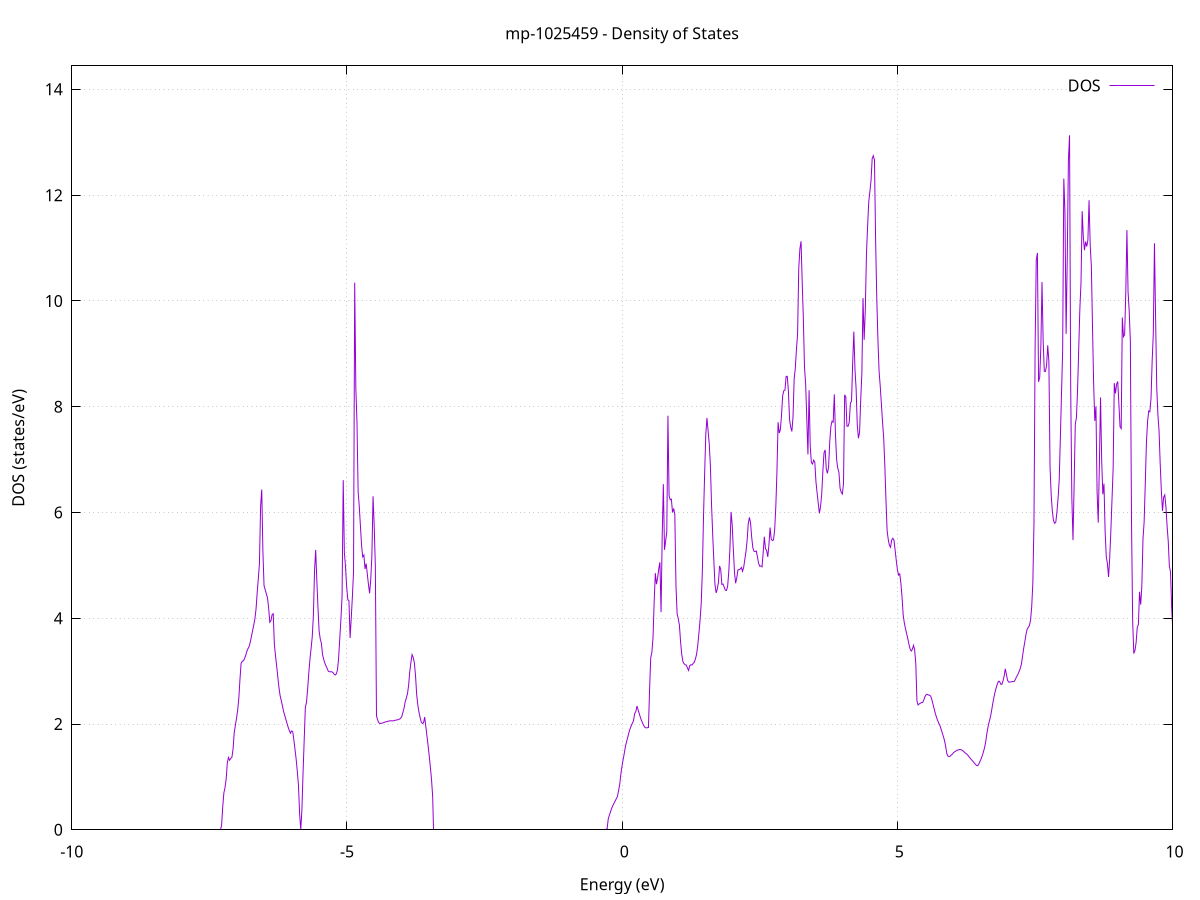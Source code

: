 set title 'mp-1025459 - Density of States'
set xlabel 'Energy (eV)'
set ylabel 'DOS (states/eV)'
set grid
set xrange [-10:10]
set yrange [0:14.444]
set xzeroaxis lt -1
set terminal png size 800,600
set output 'mp-1025459_dos_gnuplot.png'
plot '-' using 1:2 with lines title 'DOS'
-27.481200 0.000000
-27.460400 0.000000
-27.439500 0.000000
-27.418700 0.000000
-27.397800 0.000000
-27.377000 0.000000
-27.356100 0.000000
-27.335300 0.000000
-27.314400 0.000000
-27.293600 0.000000
-27.272700 0.000000
-27.251900 0.000000
-27.231000 0.000000
-27.210200 0.000000
-27.189300 0.000000
-27.168500 0.000000
-27.147600 0.000000
-27.126800 0.000000
-27.105900 0.000000
-27.085100 0.000000
-27.064200 0.000000
-27.043400 0.000000
-27.022500 0.000000
-27.001700 0.000000
-26.980800 0.000000
-26.960000 0.000000
-26.939100 0.000000
-26.918300 0.000000
-26.897400 0.000000
-26.876600 0.000000
-26.855700 0.000000
-26.834900 0.000000
-26.814000 0.000000
-26.793200 0.000000
-26.772400 0.000000
-26.751500 0.000000
-26.730700 0.000000
-26.709800 0.000000
-26.689000 0.000000
-26.668100 0.000000
-26.647300 0.000000
-26.626400 0.000000
-26.605600 0.000000
-26.584700 0.000000
-26.563900 0.000000
-26.543000 0.000000
-26.522200 0.000000
-26.501300 0.000000
-26.480500 0.000000
-26.459600 0.000000
-26.438800 0.000000
-26.417900 0.000000
-26.397100 0.000000
-26.376200 0.000000
-26.355400 0.000000
-26.334500 0.000000
-26.313700 0.000000
-26.292800 0.000000
-26.272000 0.000000
-26.251100 0.000000
-26.230300 0.000000
-26.209400 0.000000
-26.188600 0.000000
-26.167700 0.000000
-26.146900 0.000000
-26.126000 0.000000
-26.105200 0.000000
-26.084300 0.000000
-26.063500 0.000000
-26.042600 0.000000
-26.021800 0.000000
-26.000900 0.000000
-25.980100 0.000000
-25.959200 0.000000
-25.938400 0.000000
-25.917500 0.000000
-25.896700 0.000000
-25.875800 0.000000
-25.855000 0.000000
-25.834100 0.000000
-25.813300 0.000000
-25.792400 0.000000
-25.771600 0.000000
-25.750700 0.000000
-25.729900 0.000000
-25.709000 0.000000
-25.688200 0.000000
-25.667300 0.000000
-25.646500 0.000000
-25.625600 0.000000
-25.604800 0.000000
-25.583900 143.744500
-25.563100 58.569500
-25.542200 193.091200
-25.521400 0.000000
-25.500500 0.000000
-25.479700 0.000000
-25.458800 544.903100
-25.438000 0.000000
-25.417100 0.000000
-25.396300 0.000000
-25.375400 0.000000
-25.354600 0.000000
-25.333700 0.000000
-25.312900 0.000000
-25.292100 0.000000
-25.271200 0.000000
-25.250400 0.000000
-25.229500 0.000000
-25.208700 0.000000
-25.187800 0.000000
-25.167000 0.000000
-25.146100 0.000000
-25.125300 0.000000
-25.104400 0.000000
-25.083600 0.000000
-25.062700 0.000000
-25.041900 0.000000
-25.021000 0.000000
-25.000200 0.000000
-24.979300 0.000000
-24.958500 0.000000
-24.937600 0.000000
-24.916800 0.000000
-24.895900 0.000000
-24.875100 0.000000
-24.854200 0.000000
-24.833400 0.000000
-24.812500 0.000000
-24.791700 0.000000
-24.770800 0.000000
-24.750000 0.000000
-24.729100 0.000000
-24.708300 0.000000
-24.687400 0.000000
-24.666600 0.000000
-24.645700 0.000000
-24.624900 0.000000
-24.604000 0.000000
-24.583200 0.000000
-24.562300 0.000000
-24.541500 0.000000
-24.520600 0.000000
-24.499800 0.000000
-24.478900 0.000000
-24.458100 0.000000
-24.437200 0.000000
-24.416400 0.000000
-24.395500 0.000000
-24.374700 0.000000
-24.353800 0.000000
-24.333000 0.000000
-24.312100 0.000000
-24.291300 0.000000
-24.270400 0.000000
-24.249600 0.000000
-24.228700 0.000000
-24.207900 0.000000
-24.187000 0.000000
-24.166200 0.000000
-24.145300 0.000000
-24.124500 0.000000
-24.103600 0.000000
-24.082800 0.000000
-24.061900 0.000000
-24.041100 0.000000
-24.020200 0.000000
-23.999400 0.000000
-23.978500 0.000000
-23.957700 0.000000
-23.936800 0.000000
-23.916000 0.000000
-23.895100 0.000000
-23.874300 0.000000
-23.853400 0.000000
-23.832600 0.000000
-23.811800 0.000000
-23.790900 0.000000
-23.770100 0.000000
-23.749200 0.000000
-23.728400 0.000000
-23.707500 0.000000
-23.686700 0.000000
-23.665800 0.000000
-23.645000 0.000000
-23.624100 0.000000
-23.603300 0.000000
-23.582400 0.000000
-23.561600 0.000000
-23.540700 0.000000
-23.519900 0.000000
-23.499000 0.000000
-23.478200 0.000000
-23.457300 0.000000
-23.436500 0.000000
-23.415600 0.000000
-23.394800 0.000000
-23.373900 0.000000
-23.353100 0.000000
-23.332200 0.000000
-23.311400 0.000000
-23.290500 0.000000
-23.269700 0.000000
-23.248800 0.000000
-23.228000 0.000000
-23.207100 0.000000
-23.186300 0.000000
-23.165400 0.000000
-23.144600 0.000000
-23.123700 0.000000
-23.102900 0.000000
-23.082000 0.000000
-23.061200 0.000000
-23.040300 0.000000
-23.019500 0.000000
-22.998600 0.000000
-22.977800 0.000000
-22.956900 0.000000
-22.936100 0.000000
-22.915200 0.000000
-22.894400 0.000000
-22.873500 0.000000
-22.852700 0.000000
-22.831800 0.000000
-22.811000 0.000000
-22.790100 0.000000
-22.769300 0.000000
-22.748400 0.000000
-22.727600 0.000000
-22.706700 0.000000
-22.685900 0.000000
-22.665000 0.000000
-22.644200 0.000000
-22.623300 0.000000
-22.602500 0.000000
-22.581600 0.000000
-22.560800 0.000000
-22.539900 0.000000
-22.519100 0.000000
-22.498200 0.000000
-22.477400 0.000000
-22.456500 0.000000
-22.435700 0.000000
-22.414800 0.000000
-22.394000 0.000000
-22.373100 0.000000
-22.352300 0.000000
-22.331500 0.000000
-22.310600 0.000000
-22.289800 0.000000
-22.268900 0.000000
-22.248100 0.000000
-22.227200 0.000000
-22.206400 0.000000
-22.185500 0.000000
-22.164700 0.000000
-22.143800 0.000000
-22.123000 0.000000
-22.102100 0.000000
-22.081300 0.000000
-22.060400 0.000000
-22.039600 0.000000
-22.018700 0.000000
-21.997900 0.000000
-21.977000 0.000000
-21.956200 0.000000
-21.935300 0.000000
-21.914500 0.000000
-21.893600 0.000000
-21.872800 0.000000
-21.851900 0.000000
-21.831100 0.000000
-21.810200 0.000000
-21.789400 0.000000
-21.768500 0.000000
-21.747700 0.000000
-21.726800 0.000000
-21.706000 0.000000
-21.685100 0.000000
-21.664300 0.000000
-21.643400 0.000000
-21.622600 0.000000
-21.601700 0.000000
-21.580900 0.000000
-21.560000 0.000000
-21.539200 0.000000
-21.518300 0.000000
-21.497500 0.000000
-21.476600 0.000000
-21.455800 0.000000
-21.434900 0.000000
-21.414100 0.000000
-21.393200 0.000000
-21.372400 0.000000
-21.351500 0.000000
-21.330700 0.000000
-21.309800 0.000000
-21.289000 0.000000
-21.268100 0.000000
-21.247300 0.000000
-21.226400 0.000000
-21.205600 0.000000
-21.184700 0.000000
-21.163900 0.000000
-21.143000 0.000000
-21.122200 0.000000
-21.101300 0.000000
-21.080500 0.000000
-21.059600 0.000000
-21.038800 0.000000
-21.017900 0.000000
-20.997100 0.000000
-20.976200 0.000000
-20.955400 0.000000
-20.934500 0.000000
-20.913700 0.000000
-20.892800 0.000000
-20.872000 0.000000
-20.851200 0.000000
-20.830300 0.000000
-20.809500 0.000000
-20.788600 0.000000
-20.767800 0.000000
-20.746900 0.000000
-20.726100 0.000000
-20.705200 0.000000
-20.684400 0.000000
-20.663500 0.000000
-20.642700 0.000000
-20.621800 0.000000
-20.601000 0.000000
-20.580100 0.000000
-20.559300 0.000000
-20.538400 0.000000
-20.517600 0.000000
-20.496700 0.000000
-20.475900 0.000000
-20.455000 0.000000
-20.434200 0.000000
-20.413300 0.000000
-20.392500 0.000000
-20.371600 0.000000
-20.350800 0.000000
-20.329900 0.000000
-20.309100 0.000000
-20.288200 0.000000
-20.267400 0.000000
-20.246500 0.000000
-20.225700 0.000000
-20.204800 0.000000
-20.184000 0.000000
-20.163100 0.000000
-20.142300 0.000000
-20.121400 0.000000
-20.100600 0.000000
-20.079700 0.000000
-20.058900 0.000000
-20.038000 0.000000
-20.017200 0.000000
-19.996300 0.000000
-19.975500 0.000000
-19.954600 0.000000
-19.933800 0.000000
-19.912900 0.000000
-19.892100 0.000000
-19.871200 0.000000
-19.850400 0.000000
-19.829500 0.000000
-19.808700 0.000000
-19.787800 0.000000
-19.767000 0.000000
-19.746100 0.000000
-19.725300 0.000000
-19.704400 0.000000
-19.683600 0.000000
-19.662700 0.000000
-19.641900 0.000000
-19.621000 0.000000
-19.600200 0.000000
-19.579300 0.000000
-19.558500 0.000000
-19.537600 0.000000
-19.516800 0.000000
-19.495900 0.000000
-19.475100 0.000000
-19.454200 0.000000
-19.433400 0.000000
-19.412500 0.000000
-19.391700 0.000000
-19.370900 0.000000
-19.350000 0.000000
-19.329200 0.000000
-19.308300 0.000000
-19.287500 0.000000
-19.266600 0.000000
-19.245800 0.000000
-19.224900 0.000000
-19.204100 0.000000
-19.183200 0.000000
-19.162400 0.000000
-19.141500 0.000000
-19.120700 0.000000
-19.099800 0.000000
-19.079000 0.000000
-19.058100 0.000000
-19.037300 0.000000
-19.016400 0.000000
-18.995600 0.000000
-18.974700 0.000000
-18.953900 0.000000
-18.933000 0.000000
-18.912200 0.000000
-18.891300 0.000000
-18.870500 0.000000
-18.849600 0.000000
-18.828800 0.000000
-18.807900 0.000000
-18.787100 0.000000
-18.766200 0.000000
-18.745400 0.000000
-18.724500 0.000000
-18.703700 0.000000
-18.682800 0.000000
-18.662000 0.000000
-18.641100 0.000000
-18.620300 0.000000
-18.599400 0.000000
-18.578600 0.000000
-18.557700 0.000000
-18.536900 0.000000
-18.516000 0.000000
-18.495200 0.000000
-18.474300 0.000000
-18.453500 0.000000
-18.432600 0.000000
-18.411800 0.000000
-18.390900 0.000000
-18.370100 0.000000
-18.349200 0.000000
-18.328400 0.000000
-18.307500 0.000000
-18.286700 0.000000
-18.265800 0.000000
-18.245000 0.000000
-18.224100 0.000000
-18.203300 0.000000
-18.182400 0.000000
-18.161600 0.000000
-18.140700 0.000000
-18.119900 0.000000
-18.099000 0.000000
-18.078200 0.000000
-18.057300 0.000000
-18.036500 0.000000
-18.015600 0.000000
-17.994800 0.000000
-17.973900 0.000000
-17.953100 0.000000
-17.932200 0.000000
-17.911400 0.000000
-17.890600 0.000000
-17.869700 0.000000
-17.848900 0.000000
-17.828000 0.000000
-17.807200 0.000000
-17.786300 0.000000
-17.765500 0.000000
-17.744600 0.000000
-17.723800 0.000000
-17.702900 0.000000
-17.682100 0.000000
-17.661200 0.000000
-17.640400 0.000000
-17.619500 0.000000
-17.598700 0.000000
-17.577800 0.000000
-17.557000 0.000000
-17.536100 0.000000
-17.515300 0.000000
-17.494400 0.000000
-17.473600 0.000000
-17.452700 0.000000
-17.431900 0.000000
-17.411000 0.000000
-17.390200 0.000000
-17.369300 0.000000
-17.348500 0.000000
-17.327600 0.000000
-17.306800 0.000000
-17.285900 0.000000
-17.265100 0.000000
-17.244200 0.000000
-17.223400 0.000000
-17.202500 0.000000
-17.181700 0.000000
-17.160800 0.000000
-17.140000 0.000000
-17.119100 0.000000
-17.098300 0.000000
-17.077400 0.000000
-17.056600 0.000000
-17.035700 0.000000
-17.014900 0.000000
-16.994000 0.000000
-16.973200 0.000000
-16.952300 0.000000
-16.931500 0.000000
-16.910600 0.000000
-16.889800 0.000000
-16.868900 0.000000
-16.848100 0.000000
-16.827200 0.000000
-16.806400 0.000000
-16.785500 0.000000
-16.764700 0.000000
-16.743800 0.000000
-16.723000 0.000000
-16.702100 0.000000
-16.681300 0.000000
-16.660400 0.000000
-16.639600 0.000000
-16.618700 0.000000
-16.597900 0.000000
-16.577000 0.000000
-16.556200 0.000000
-16.535300 0.000000
-16.514500 0.000000
-16.493600 0.000000
-16.472800 0.000000
-16.451900 0.000000
-16.431100 0.000000
-16.410300 0.000000
-16.389400 0.000000
-16.368600 0.000000
-16.347700 0.000000
-16.326900 0.000000
-16.306000 0.000000
-16.285200 0.000000
-16.264300 0.000000
-16.243500 0.000000
-16.222600 0.000000
-16.201800 0.000000
-16.180900 0.000000
-16.160100 0.000000
-16.139200 0.000000
-16.118400 0.000000
-16.097500 0.000000
-16.076700 0.000000
-16.055800 0.000000
-16.035000 0.000000
-16.014100 0.000000
-15.993300 0.000000
-15.972400 0.000000
-15.951600 0.000000
-15.930700 0.000000
-15.909900 0.000000
-15.889000 0.000000
-15.868200 0.000000
-15.847300 0.000000
-15.826500 0.000000
-15.805600 0.000000
-15.784800 0.000000
-15.763900 0.000000
-15.743100 0.000000
-15.722200 0.000000
-15.701400 0.000000
-15.680500 0.000000
-15.659700 0.000000
-15.638800 0.000000
-15.618000 0.000000
-15.597100 0.000000
-15.576300 0.000000
-15.555400 0.000000
-15.534600 0.000000
-15.513700 0.000000
-15.492900 0.000000
-15.472000 0.000000
-15.451200 0.000000
-15.430300 0.000000
-15.409500 0.000000
-15.388600 0.000000
-15.367800 0.000000
-15.346900 0.000000
-15.326100 0.000000
-15.305200 0.000000
-15.284400 0.000000
-15.263500 0.000000
-15.242700 0.000000
-15.221800 0.000000
-15.201000 0.000000
-15.180100 0.000000
-15.159300 0.000000
-15.138400 0.000000
-15.117600 0.000000
-15.096700 0.000000
-15.075900 0.000000
-15.055000 0.000000
-15.034200 0.000000
-15.013300 0.000000
-14.992500 0.000000
-14.971600 0.000000
-14.950800 0.000000
-14.930000 0.000000
-14.909100 0.000000
-14.888300 0.000000
-14.867400 0.000000
-14.846600 0.000000
-14.825700 0.000000
-14.804900 0.000000
-14.784000 0.000000
-14.763200 0.000000
-14.742300 0.000000
-14.721500 0.000000
-14.700600 0.000000
-14.679800 0.000000
-14.658900 0.000000
-14.638100 0.000000
-14.617200 0.000000
-14.596400 0.000000
-14.575500 0.000000
-14.554700 0.000000
-14.533800 0.000000
-14.513000 0.000000
-14.492100 0.000000
-14.471300 0.000000
-14.450400 0.000000
-14.429600 0.000000
-14.408700 0.000000
-14.387900 0.000000
-14.367000 0.000000
-14.346200 0.000000
-14.325300 0.000000
-14.304500 0.000000
-14.283600 0.000000
-14.262800 0.000000
-14.241900 0.000000
-14.221100 0.000000
-14.200200 0.000000
-14.179400 0.000000
-14.158500 0.000000
-14.137700 0.000000
-14.116800 0.000000
-14.096000 0.000000
-14.075100 0.000000
-14.054300 0.000000
-14.033400 0.000000
-14.012600 0.000000
-13.991700 0.000000
-13.970900 0.000000
-13.950000 0.000000
-13.929200 0.000000
-13.908300 0.000000
-13.887500 0.000000
-13.866600 0.000000
-13.845800 0.000000
-13.824900 0.000000
-13.804100 0.000000
-13.783200 0.000000
-13.762400 0.000000
-13.741500 0.000000
-13.720700 0.000000
-13.699800 0.000000
-13.679000 0.000000
-13.658100 0.000000
-13.637300 0.000000
-13.616400 0.000000
-13.595600 0.000000
-13.574700 0.000000
-13.553900 0.000000
-13.533000 0.000000
-13.512200 0.000000
-13.491300 0.000000
-13.470500 0.000000
-13.449700 0.000000
-13.428800 0.000000
-13.408000 0.000000
-13.387100 0.000000
-13.366300 0.000000
-13.345400 0.000000
-13.324600 0.000000
-13.303700 0.000000
-13.282900 0.000000
-13.262000 0.000000
-13.241200 0.000000
-13.220300 0.000000
-13.199500 0.000000
-13.178600 0.000000
-13.157800 0.000000
-13.136900 0.000000
-13.116100 0.000000
-13.095200 0.000000
-13.074400 0.000000
-13.053500 0.000000
-13.032700 0.000000
-13.011800 0.000000
-12.991000 0.000000
-12.970100 0.000000
-12.949300 0.000000
-12.928400 0.000000
-12.907600 0.000000
-12.886700 0.000000
-12.865900 0.000000
-12.845000 0.000000
-12.824200 0.000000
-12.803300 0.000000
-12.782500 0.000000
-12.761600 0.000000
-12.740800 0.000000
-12.719900 0.000000
-12.699100 0.000000
-12.678200 0.000000
-12.657400 0.000000
-12.636500 0.000000
-12.615700 0.000000
-12.594800 0.000000
-12.574000 0.000000
-12.553100 0.000000
-12.532300 0.000000
-12.511400 0.000000
-12.490600 0.000000
-12.469700 0.000000
-12.448900 0.000000
-12.428000 0.000000
-12.407200 0.000000
-12.386300 0.000000
-12.365500 0.000000
-12.344600 0.000000
-12.323800 0.000000
-12.302900 0.000000
-12.282100 0.000000
-12.261200 0.000000
-12.240400 0.000000
-12.219500 0.000000
-12.198700 0.000000
-12.177800 0.000000
-12.157000 0.000000
-12.136100 0.000000
-12.115300 0.000000
-12.094400 0.000000
-12.073600 0.000000
-12.052700 0.000000
-12.031900 0.000000
-12.011000 0.000000
-11.990200 0.000000
-11.969400 0.000000
-11.948500 0.000000
-11.927700 0.000000
-11.906800 0.000000
-11.886000 0.000000
-11.865100 0.000000
-11.844300 0.000000
-11.823400 0.000000
-11.802600 0.000000
-11.781700 0.000000
-11.760900 0.000000
-11.740000 0.000000
-11.719200 0.000000
-11.698300 0.000000
-11.677500 0.000000
-11.656600 0.000000
-11.635800 0.000000
-11.614900 0.000000
-11.594100 0.000000
-11.573200 0.000000
-11.552400 0.000000
-11.531500 0.000000
-11.510700 0.000000
-11.489800 0.000000
-11.469000 0.000000
-11.448100 0.000000
-11.427300 0.000000
-11.406400 0.000000
-11.385600 0.000000
-11.364700 0.000000
-11.343900 0.000000
-11.323000 0.000000
-11.302200 0.000000
-11.281300 0.000000
-11.260500 0.000000
-11.239600 0.000000
-11.218800 0.000000
-11.197900 0.000000
-11.177100 0.000000
-11.156200 0.000000
-11.135400 0.000000
-11.114500 0.000000
-11.093700 0.000000
-11.072800 0.000000
-11.052000 0.000000
-11.031100 0.000000
-11.010300 0.000000
-10.989400 0.000000
-10.968600 0.000000
-10.947700 0.000000
-10.926900 0.000000
-10.906000 0.000000
-10.885200 0.000000
-10.864300 0.000000
-10.843500 0.000000
-10.822600 0.000000
-10.801800 0.000000
-10.780900 0.000000
-10.760100 0.000000
-10.739200 0.000000
-10.718400 0.000000
-10.697500 0.000000
-10.676700 0.000000
-10.655800 0.000000
-10.635000 0.000000
-10.614100 0.000000
-10.593300 0.000000
-10.572400 0.000000
-10.551600 0.000000
-10.530700 0.000000
-10.509900 0.000000
-10.489100 0.000000
-10.468200 0.000000
-10.447400 0.000000
-10.426500 0.000000
-10.405700 0.000000
-10.384800 0.000000
-10.364000 0.000000
-10.343100 0.000000
-10.322300 0.000000
-10.301400 0.000000
-10.280600 0.000000
-10.259700 0.000000
-10.238900 0.000000
-10.218000 0.000000
-10.197200 0.000000
-10.176300 0.000000
-10.155500 0.000000
-10.134600 0.000000
-10.113800 0.000000
-10.092900 0.000000
-10.072100 0.000000
-10.051200 0.000000
-10.030400 0.000000
-10.009500 0.000000
-9.988700 0.000000
-9.967800 0.000000
-9.947000 0.000000
-9.926100 0.000000
-9.905300 0.000000
-9.884400 0.000000
-9.863600 0.000000
-9.842700 0.000000
-9.821900 0.000000
-9.801000 0.000000
-9.780200 0.000000
-9.759300 0.000000
-9.738500 0.000000
-9.717600 0.000000
-9.696800 0.000000
-9.675900 0.000000
-9.655100 0.000000
-9.634200 0.000000
-9.613400 0.000000
-9.592500 0.000000
-9.571700 0.000000
-9.550800 0.000000
-9.530000 0.000000
-9.509100 0.000000
-9.488300 0.000000
-9.467400 0.000000
-9.446600 0.000000
-9.425700 0.000000
-9.404900 0.000000
-9.384000 0.000000
-9.363200 0.000000
-9.342300 0.000000
-9.321500 0.000000
-9.300600 0.000000
-9.279800 0.000000
-9.258900 0.000000
-9.238100 0.000000
-9.217200 0.000000
-9.196400 0.000000
-9.175500 0.000000
-9.154700 0.000000
-9.133800 0.000000
-9.113000 0.000000
-9.092100 0.000000
-9.071300 0.000000
-9.050400 0.000000
-9.029600 0.000000
-9.008800 0.000000
-8.987900 0.000000
-8.967100 0.000000
-8.946200 0.000000
-8.925400 0.000000
-8.904500 0.000000
-8.883700 0.000000
-8.862800 0.000000
-8.842000 0.000000
-8.821100 0.000000
-8.800300 0.000000
-8.779400 0.000000
-8.758600 0.000000
-8.737700 0.000000
-8.716900 0.000000
-8.696000 0.000000
-8.675200 0.000000
-8.654300 0.000000
-8.633500 0.000000
-8.612600 0.000000
-8.591800 0.000000
-8.570900 0.000000
-8.550100 0.000000
-8.529200 0.000000
-8.508400 0.000000
-8.487500 0.000000
-8.466700 0.000000
-8.445800 0.000000
-8.425000 0.000000
-8.404100 0.000000
-8.383300 0.000000
-8.362400 0.000000
-8.341600 0.000000
-8.320700 0.000000
-8.299900 0.000000
-8.279000 0.000000
-8.258200 0.000000
-8.237300 0.000000
-8.216500 0.000000
-8.195600 0.000000
-8.174800 0.000000
-8.153900 0.000000
-8.133100 0.000000
-8.112200 0.000000
-8.091400 0.000000
-8.070500 0.000000
-8.049700 0.000000
-8.028800 0.000000
-8.008000 0.000000
-7.987100 0.000000
-7.966300 0.000000
-7.945400 0.000000
-7.924600 0.000000
-7.903700 0.000000
-7.882900 0.000000
-7.862000 0.000000
-7.841200 0.000000
-7.820300 0.000000
-7.799500 0.000000
-7.778600 0.000000
-7.757800 0.000000
-7.736900 0.000000
-7.716100 0.000000
-7.695200 0.000000
-7.674400 0.000000
-7.653500 0.000000
-7.632700 0.000000
-7.611800 0.000000
-7.591000 0.000000
-7.570100 0.000000
-7.549300 0.000000
-7.528500 0.000000
-7.507600 0.000000
-7.486800 0.000000
-7.465900 0.000000
-7.445100 0.000000
-7.424200 0.000000
-7.403400 0.000000
-7.382500 0.000000
-7.361700 0.000000
-7.340800 0.000000
-7.320000 0.000000
-7.299100 0.000000
-7.278300 0.079900
-7.257400 0.437100
-7.236600 0.697900
-7.215700 0.797500
-7.194900 0.959700
-7.174000 1.267100
-7.153200 1.365900
-7.132300 1.314600
-7.111500 1.351800
-7.090600 1.368900
-7.069800 1.526700
-7.048900 1.829500
-7.028100 1.974600
-7.007200 2.103800
-6.986400 2.260200
-6.965500 2.482100
-6.944700 2.837400
-6.923800 3.145100
-6.903000 3.186800
-6.882100 3.194000
-6.861300 3.235200
-6.840400 3.297700
-6.819600 3.370800
-6.798700 3.424600
-6.777900 3.464600
-6.757000 3.548600
-6.736200 3.654400
-6.715300 3.762000
-6.694500 3.867300
-6.673600 3.986300
-6.652800 4.166700
-6.631900 4.473000
-6.611100 4.747700
-6.590200 5.035800
-6.569400 6.118600
-6.548500 6.433900
-6.527700 5.266500
-6.506800 4.615000
-6.486000 4.539500
-6.465100 4.461200
-6.444300 4.387600
-6.423400 4.195900
-6.402600 3.924300
-6.381700 3.954200
-6.360900 4.066200
-6.340000 4.084700
-6.319200 3.508000
-6.298300 3.287100
-6.277500 3.095600
-6.256600 2.890600
-6.235800 2.690300
-6.214900 2.538200
-6.194100 2.442500
-6.173200 2.346000
-6.152400 2.239300
-6.131500 2.164800
-6.110700 2.087500
-6.089800 2.012500
-6.069000 1.940300
-6.048200 1.879200
-6.027300 1.826500
-6.006500 1.868500
-5.985600 1.857700
-5.964800 1.696100
-5.943900 1.518700
-5.923100 1.332000
-5.902200 1.101400
-5.881400 0.843300
-5.860500 0.305500
-5.839700 0.000000
-5.818800 0.377400
-5.798000 1.078000
-5.777100 1.698500
-5.756300 2.310800
-5.735400 2.411400
-5.714600 2.662300
-5.693700 2.960500
-5.672900 3.222700
-5.652000 3.427300
-5.631200 3.646900
-5.610300 4.050500
-5.589500 4.895100
-5.568600 5.292100
-5.547800 4.723500
-5.526900 4.201400
-5.506100 3.757300
-5.485200 3.605800
-5.464400 3.523000
-5.443500 3.311300
-5.422700 3.221700
-5.401800 3.150900
-5.381000 3.097800
-5.360100 3.051000
-5.339300 2.998700
-5.318400 2.988300
-5.297600 2.986900
-5.276700 2.988100
-5.255900 2.973300
-5.235000 2.944500
-5.214200 2.926400
-5.193300 2.946900
-5.172500 3.023900
-5.151600 3.244500
-5.130800 3.615300
-5.109900 3.980500
-5.089100 4.414600
-5.068200 6.610500
-5.047400 5.245100
-5.026500 4.972600
-5.005700 4.595700
-4.984800 4.349700
-4.964000 4.332100
-4.943100 3.626600
-4.922300 4.002900
-4.901400 4.408500
-4.880600 4.881600
-4.859700 10.344200
-4.838900 8.358500
-4.818000 7.696100
-4.797200 6.390500
-4.776300 6.112300
-4.755500 5.744900
-4.734600 5.377100
-4.713800 5.160200
-4.692900 5.195200
-4.672100 4.930900
-4.651200 5.034200
-4.630400 4.835000
-4.609500 4.635800
-4.588700 4.470100
-4.567900 4.739900
-4.547000 5.187700
-4.526200 6.305900
-4.505300 5.754300
-4.484500 4.984200
-4.463600 2.154500
-4.442800 2.077700
-4.421900 2.025500
-4.401100 2.009000
-4.380200 2.012500
-4.359400 2.017200
-4.338500 2.023900
-4.317700 2.033100
-4.296800 2.040700
-4.276000 2.046900
-4.255100 2.052400
-4.234300 2.057500
-4.213400 2.060800
-4.192600 2.060400
-4.171700 2.059800
-4.150900 2.060800
-4.130000 2.068800
-4.109200 2.074200
-4.088300 2.078000
-4.067500 2.082600
-4.046600 2.092600
-4.025800 2.106500
-4.004900 2.137600
-3.984100 2.216200
-3.963200 2.299000
-3.942400 2.416800
-3.921500 2.490400
-3.900700 2.571200
-3.879800 2.730400
-3.859000 2.990400
-3.838100 3.167000
-3.817300 3.311400
-3.796400 3.261100
-3.775600 3.158600
-3.754700 2.923700
-3.733900 2.561300
-3.713000 2.359900
-3.692200 2.225900
-3.671300 2.123900
-3.650500 2.037700
-3.629600 2.010200
-3.608800 2.022500
-3.587900 2.132500
-3.567100 1.950600
-3.546200 1.771500
-3.525400 1.586900
-3.504500 1.388300
-3.483700 1.172800
-3.462800 0.942100
-3.442000 0.610800
-3.421100 0.000000
-3.400300 0.000000
-3.379400 0.000000
-3.358600 0.000000
-3.337700 0.000000
-3.316900 0.000000
-3.296000 0.000000
-3.275200 0.000000
-3.254300 0.000000
-3.233500 0.000000
-3.212600 0.000000
-3.191800 0.000000
-3.170900 0.000000
-3.150100 0.000000
-3.129200 0.000000
-3.108400 0.000000
-3.087600 0.000000
-3.066700 0.000000
-3.045900 0.000000
-3.025000 0.000000
-3.004200 0.000000
-2.983300 0.000000
-2.962500 0.000000
-2.941600 0.000000
-2.920800 0.000000
-2.899900 0.000000
-2.879100 0.000000
-2.858200 0.000000
-2.837400 0.000000
-2.816500 0.000000
-2.795700 0.000000
-2.774800 0.000000
-2.754000 0.000000
-2.733100 0.000000
-2.712300 0.000000
-2.691400 0.000000
-2.670600 0.000000
-2.649700 0.000000
-2.628900 0.000000
-2.608000 0.000000
-2.587200 0.000000
-2.566300 0.000000
-2.545500 0.000000
-2.524600 0.000000
-2.503800 0.000000
-2.482900 0.000000
-2.462100 0.000000
-2.441200 0.000000
-2.420400 0.000000
-2.399500 0.000000
-2.378700 0.000000
-2.357800 0.000000
-2.337000 0.000000
-2.316100 0.000000
-2.295300 0.000000
-2.274400 0.000000
-2.253600 0.000000
-2.232700 0.000000
-2.211900 0.000000
-2.191000 0.000000
-2.170200 0.000000
-2.149300 0.000000
-2.128500 0.000000
-2.107600 0.000000
-2.086800 0.000000
-2.065900 0.000000
-2.045100 0.000000
-2.024200 0.000000
-2.003400 0.000000
-1.982500 0.000000
-1.961700 0.000000
-1.940800 0.000000
-1.920000 0.000000
-1.899100 0.000000
-1.878300 0.000000
-1.857400 0.000000
-1.836600 0.000000
-1.815700 0.000000
-1.794900 0.000000
-1.774000 0.000000
-1.753200 0.000000
-1.732300 0.000000
-1.711500 0.000000
-1.690600 0.000000
-1.669800 0.000000
-1.648900 0.000000
-1.628100 0.000000
-1.607300 0.000000
-1.586400 0.000000
-1.565600 0.000000
-1.544700 0.000000
-1.523900 0.000000
-1.503000 0.000000
-1.482200 0.000000
-1.461300 0.000000
-1.440500 0.000000
-1.419600 0.000000
-1.398800 0.000000
-1.377900 0.000000
-1.357100 0.000000
-1.336200 0.000000
-1.315400 0.000000
-1.294500 0.000000
-1.273700 0.000000
-1.252800 0.000000
-1.232000 0.000000
-1.211100 0.000000
-1.190300 0.000000
-1.169400 0.000000
-1.148600 0.000000
-1.127700 0.000000
-1.106900 0.000000
-1.086000 0.000000
-1.065200 0.000000
-1.044300 0.000000
-1.023500 0.000000
-1.002600 0.000000
-0.981800 0.000000
-0.960900 0.000000
-0.940100 0.000000
-0.919200 0.000000
-0.898400 0.000000
-0.877500 0.000000
-0.856700 0.000000
-0.835800 0.000000
-0.815000 0.000000
-0.794100 0.000000
-0.773300 0.000000
-0.752400 0.000000
-0.731600 0.000000
-0.710700 0.000000
-0.689900 0.000000
-0.669000 0.000000
-0.648200 0.000000
-0.627300 0.000000
-0.606500 0.000000
-0.585600 0.000000
-0.564800 0.000000
-0.543900 0.000000
-0.523100 0.000000
-0.502200 0.000000
-0.481400 0.000000
-0.460500 0.000000
-0.439700 0.000000
-0.418800 0.000000
-0.398000 0.000000
-0.377100 0.000000
-0.356300 0.000000
-0.335400 0.000000
-0.314600 0.000000
-0.293700 0.000000
-0.272900 0.019200
-0.252000 0.209000
-0.231200 0.277300
-0.210300 0.343200
-0.189500 0.409100
-0.168600 0.457500
-0.147800 0.500900
-0.127000 0.544300
-0.106100 0.587600
-0.085300 0.630900
-0.064400 0.742500
-0.043600 0.862100
-0.022700 1.057800
-0.001900 1.206300
0.019000 1.334800
0.039800 1.451500
0.060700 1.584000
0.081500 1.667200
0.102400 1.751900
0.123200 1.838400
0.144100 1.909500
0.164900 1.964600
0.185800 2.014800
0.206600 2.060100
0.227500 2.198600
0.248300 2.231700
0.269200 2.339400
0.290000 2.268000
0.310900 2.196100
0.331700 2.123700
0.352600 2.062300
0.373400 2.012200
0.394300 1.966700
0.415100 1.934300
0.436000 1.926100
0.456800 1.929500
0.477700 1.933000
0.498500 2.652200
0.519400 3.255100
0.540200 3.355300
0.561100 3.632100
0.581900 4.313700
0.602800 4.852500
0.623600 4.643000
0.644500 4.761500
0.665300 4.933500
0.686200 5.057700
0.707000 4.114400
0.727900 5.558000
0.748700 6.535700
0.769600 5.294100
0.790400 5.460800
0.811300 5.636700
0.832100 7.828800
0.853000 6.314200
0.873800 6.239500
0.894700 6.251100
0.915500 5.999000
0.936400 6.076100
0.957200 5.960200
0.978100 4.615100
0.998900 4.084900
1.019800 3.989400
1.040600 3.869300
1.061500 3.558300
1.082300 3.321800
1.103200 3.182300
1.124000 3.141800
1.144900 3.120600
1.165700 3.114000
1.186600 3.058600
1.207400 3.012300
1.228300 3.103900
1.249100 3.120200
1.270000 3.116100
1.290800 3.146900
1.311700 3.169500
1.332500 3.233200
1.353300 3.324400
1.374200 3.490200
1.395000 3.716000
1.415900 3.964000
1.436700 4.278500
1.457600 4.892600
1.478400 5.925200
1.499300 6.747000
1.520100 7.483900
1.541000 7.786200
1.561800 7.543900
1.582700 7.299900
1.603500 6.886100
1.624400 6.149100
1.645200 5.583700
1.666100 5.094800
1.686900 4.630300
1.707800 4.479700
1.728600 4.550400
1.749500 4.682400
1.770300 4.989300
1.791200 4.921600
1.812000 4.638600
1.832900 4.647200
1.853700 4.590000
1.874600 4.529800
1.895400 4.524600
1.916300 4.597900
1.937100 4.872100
1.958000 5.304300
1.978800 6.010700
1.999700 5.764300
2.020500 5.300800
2.041400 4.866700
2.062200 4.661400
2.083100 4.765600
2.103900 4.913700
2.124800 4.918100
2.145600 4.930100
2.166500 4.960200
2.187300 4.886400
2.208200 4.960200
2.229000 5.112300
2.249900 5.257900
2.270700 5.471000
2.291600 5.790500
2.312400 5.906400
2.333300 5.800400
2.354100 5.528900
2.375000 5.331200
2.395800 5.267300
2.416700 5.259200
2.437500 5.270600
2.458400 5.161300
2.479200 5.036900
2.500100 4.982700
2.520900 4.988700
2.541800 4.972700
2.562600 5.240200
2.583500 5.540800
2.604300 5.316400
2.625200 5.282400
2.646000 5.160400
2.666900 5.383300
2.687700 5.714700
2.708600 5.496000
2.729400 5.468800
2.750300 5.481000
2.771100 5.669200
2.792000 6.104700
2.812800 6.770100
2.833600 7.706000
2.854500 7.500900
2.875300 7.566300
2.896200 7.845200
2.917000 8.210200
2.937900 8.303600
2.958700 8.314500
2.979600 8.573500
3.000400 8.572800
3.021300 8.288400
3.042100 7.751900
3.063000 7.612600
3.083800 7.531200
3.104700 7.802900
3.125500 8.528800
3.146400 8.724400
3.167200 9.088200
3.188100 9.380400
3.208900 10.612300
3.229800 10.986200
3.250600 11.127300
3.271500 10.361900
3.292300 9.672800
3.313200 8.750300
3.334000 8.432200
3.354900 7.772000
3.375700 7.096900
3.396600 8.311500
3.417400 7.256900
3.438300 6.943900
3.459100 6.915200
3.480000 6.989300
3.500800 6.947200
3.521700 6.579000
3.542500 6.370000
3.563400 6.171500
3.584200 5.982800
3.605100 6.113800
3.625900 6.338800
3.646800 6.772100
3.667600 7.125300
3.688500 7.183100
3.709300 6.821800
3.730200 6.738400
3.751000 6.856100
3.771900 7.337500
3.792700 7.625800
3.813600 7.725300
3.834400 7.708600
3.855300 8.233000
3.876100 7.466400
3.897000 7.002700
3.917800 6.836200
3.938700 6.760100
3.959500 6.457200
3.980400 6.382600
4.001200 6.347400
4.022100 6.544700
4.042900 8.224400
4.063800 8.185300
4.084600 7.631400
4.105500 7.630000
4.126300 7.703000
4.147200 8.068100
4.168000 8.103000
4.188900 8.828600
4.209700 9.420500
4.230600 8.704200
4.251400 8.334400
4.272300 7.653900
4.293100 7.403300
4.313900 7.513600
4.334800 8.123800
4.355600 8.629000
4.376500 10.054000
4.397300 9.264900
4.418200 9.827400
4.439000 10.879900
4.459900 11.406400
4.480700 11.869500
4.501600 12.070500
4.522400 12.276900
4.543300 12.695200
4.564100 12.745500
4.585000 12.662000
4.605800 11.123900
4.626700 10.043100
4.647500 9.265600
4.668400 8.673400
4.689200 8.390300
4.710100 8.058500
4.730900 7.713900
4.751800 7.418000
4.772600 6.899700
4.793500 6.241400
4.814300 5.657200
4.835200 5.489100
4.856000 5.380100
4.876900 5.340300
4.897700 5.480200
4.918600 5.512500
4.939400 5.474800
4.960300 5.285600
4.981100 5.090200
5.002000 4.914700
5.022800 4.814800
5.043700 4.839600
5.064500 4.665200
5.085400 4.403600
5.106200 4.064800
5.127100 3.911800
5.147900 3.806300
5.168800 3.709400
5.189600 3.617900
5.210500 3.511200
5.231300 3.422700
5.252200 3.379400
5.273000 3.410500
5.293900 3.486700
5.314700 3.404500
5.335600 3.145100
5.356400 2.438800
5.377300 2.360000
5.398100 2.379800
5.419000 2.393100
5.439800 2.404900
5.460700 2.407600
5.481500 2.453300
5.502400 2.517500
5.523200 2.551500
5.544100 2.562600
5.564900 2.546900
5.585800 2.546500
5.606600 2.526000
5.627500 2.459500
5.648300 2.375100
5.669200 2.286200
5.690000 2.202900
5.710900 2.130000
5.731700 2.069000
5.752600 2.018400
5.773400 1.973000
5.794200 1.907800
5.815100 1.835600
5.835900 1.764800
5.856800 1.691300
5.877600 1.579100
5.898500 1.444200
5.919300 1.390900
5.940200 1.386800
5.961000 1.390800
5.981900 1.415800
6.002700 1.431600
6.023600 1.460400
6.044400 1.476300
6.065300 1.489600
6.086100 1.503700
6.107000 1.509100
6.127800 1.517900
6.148700 1.515600
6.169500 1.508800
6.190400 1.494100
6.211200 1.474300
6.232100 1.454300
6.252900 1.438400
6.273800 1.420100
6.294600 1.393000
6.315500 1.363900
6.336300 1.337800
6.357200 1.313400
6.378000 1.288600
6.398900 1.262700
6.419700 1.236200
6.440600 1.215800
6.461400 1.211700
6.482300 1.247000
6.503100 1.295700
6.524000 1.345000
6.544800 1.404200
6.565700 1.476100
6.586500 1.557500
6.607400 1.672200
6.628200 1.829700
6.649100 1.947400
6.669900 2.045600
6.690800 2.129700
6.711600 2.243300
6.732500 2.376200
6.753300 2.494200
6.774200 2.598100
6.795000 2.679600
6.815900 2.752100
6.836700 2.807600
6.857600 2.806400
6.878400 2.753800
6.899300 2.749000
6.920100 2.813900
6.941000 2.905500
6.961800 3.043900
6.982700 2.934900
7.003500 2.823900
7.024400 2.793500
7.045200 2.791800
7.066100 2.796800
7.086900 2.801600
7.107800 2.803300
7.128600 2.810500
7.149500 2.855500
7.170300 2.898600
7.191200 2.939600
7.212000 2.991800
7.232900 3.046000
7.253700 3.128000
7.274600 3.275700
7.295400 3.426400
7.316200 3.550500
7.337100 3.689700
7.357900 3.788500
7.378800 3.825600
7.399600 3.861600
7.420500 3.959800
7.441300 4.209800
7.462200 4.656000
7.483000 5.793600
7.503900 9.142100
7.524700 10.775400
7.545600 10.906800
7.566400 8.469200
7.587300 8.555500
7.608100 9.137100
7.629000 10.356800
7.649800 9.246400
7.670700 8.668700
7.691500 8.667200
7.712400 8.782400
7.733200 9.160100
7.754100 8.846200
7.774900 6.863300
7.795800 6.331900
7.816600 6.028500
7.837500 5.846900
7.858300 5.794500
7.879200 5.814900
7.900000 6.006000
7.920900 6.266100
7.941700 6.621500
7.962600 7.412200
7.983400 8.256000
8.004300 9.074900
8.025100 12.314100
8.046000 11.685900
8.066800 9.377300
8.087700 10.802300
8.108500 12.651500
8.129400 13.131100
8.150200 8.373200
8.171100 6.268400
8.191900 5.476500
8.212800 6.537200
8.233600 7.670700
8.254500 7.791400
8.275300 8.322600
8.296200 9.097500
8.317000 9.857700
8.337900 10.348300
8.358700 11.697400
8.379600 11.204900
8.400400 10.959000
8.421300 11.121500
8.442100 11.029000
8.463000 11.152200
8.483800 11.903700
8.504700 11.054600
8.525500 10.655800
8.546400 9.514900
8.567200 8.430900
8.588100 7.730600
8.608900 8.005800
8.629800 6.387000
8.650600 5.808700
8.671500 6.906800
8.692300 8.175800
8.713200 6.987600
8.734000 6.344900
8.754900 6.545300
8.775700 5.639000
8.796500 5.166600
8.817400 5.031300
8.838200 4.780400
8.859100 5.146200
8.879900 5.650400
8.900800 6.242200
8.921600 6.834000
8.942500 8.445800
8.963300 8.250400
8.984200 8.423700
9.005000 8.475900
9.025900 8.054800
9.046700 7.619700
9.067600 7.586000
9.088400 9.685800
9.109300 9.322800
9.130100 9.360900
9.151000 10.137800
9.171800 11.339000
9.192700 10.172700
9.213500 9.803000
9.234400 9.238100
9.255200 5.836200
9.276100 3.942100
9.296900 3.332000
9.317800 3.390200
9.338600 3.536600
9.359500 3.824900
9.380300 3.883100
9.401200 4.500100
9.422000 4.256400
9.442900 4.606000
9.463700 5.499400
9.484600 5.817900
9.505400 6.541400
9.526300 7.327300
9.547100 7.719900
9.568000 7.919000
9.588800 7.904100
9.609700 8.158500
9.630500 8.866500
9.651400 9.382800
9.672200 11.089500
9.693100 9.670800
9.713900 8.357100
9.734800 7.848200
9.755600 7.541500
9.776500 6.919700
9.797300 6.414200
9.818200 6.030600
9.839000 6.288700
9.859900 6.331800
9.880700 6.103900
9.901600 5.744400
9.922400 5.460400
9.943300 4.981700
9.964100 4.876500
9.985000 4.198200
10.005800 3.761700
10.026700 3.141200
10.047500 3.577900
10.068400 4.622200
10.089200 4.469100
10.110100 4.892000
10.130900 5.455200
10.151800 6.026700
10.172600 5.718100
10.193500 5.325300
10.214300 5.092600
10.235200 4.963300
10.256000 5.286300
10.276800 5.622200
10.297700 6.089200
10.318500 6.679100
10.339400 7.367800
10.360200 7.701900
10.381100 7.616100
10.401900 7.512300
10.422800 7.487100
10.443600 7.416200
10.464500 7.256600
10.485300 6.936400
10.506200 6.388600
10.527000 5.801800
10.547900 5.243700
10.568700 4.729300
10.589600 4.439700
10.610400 4.154100
10.631300 3.880400
10.652100 3.481400
10.673000 3.323400
10.693800 3.241700
10.714700 3.187200
10.735500 3.183300
10.756400 3.254300
10.777200 3.500200
10.798100 3.548300
10.818900 3.536500
10.839800 3.254000
10.860600 3.155200
10.881500 3.100900
10.902300 3.047200
10.923200 3.063900
10.944000 3.046300
10.964900 3.077800
10.985700 3.050100
11.006600 3.063100
11.027400 3.092700
11.048300 3.098800
11.069100 3.213900
11.090000 3.408500
11.110800 3.585800
11.131700 3.720400
11.152500 3.891100
11.173400 3.990000
11.194200 4.125100
11.215100 4.304100
11.235900 4.571800
11.256800 4.745700
11.277600 4.763400
11.298500 4.689600
11.319300 4.483900
11.340200 4.473000
11.361000 4.442500
11.381900 4.342600
11.402700 4.322500
11.423600 4.335800
11.444400 4.423500
11.465300 4.346100
11.486100 4.250200
11.507000 4.108500
11.527800 3.955200
11.548700 3.781500
11.569500 3.569200
11.590400 3.466200
11.611200 3.292400
11.632100 3.193000
11.652900 2.993500
11.673800 2.661100
11.694600 2.447300
11.715500 2.210100
11.736300 1.991400
11.757100 1.788200
11.778000 1.661600
11.798800 1.561400
11.819700 1.440200
11.840500 1.346600
11.861400 1.270900
11.882200 1.212500
11.903100 1.170100
11.923900 1.165900
11.944800 1.171400
11.965600 1.151200
11.986500 1.121700
12.007300 1.045700
12.028200 0.962700
12.049000 0.851200
12.069900 0.741100
12.090700 0.660700
12.111600 0.625400
12.132400 0.571800
12.153300 0.470900
12.174100 0.345500
12.195000 0.225800
12.215800 0.141600
12.236700 0.079600
12.257500 0.035500
12.278400 0.009300
12.299200 0.000900
12.320100 0.000000
12.340900 0.000000
12.361800 0.000000
12.382600 0.000000
12.403500 0.000000
12.424300 0.000000
12.445200 0.000000
12.466000 0.000000
12.486900 0.000000
12.507700 0.000000
12.528600 0.000000
12.549400 0.000000
12.570300 0.000000
12.591100 0.000000
12.612000 0.000000
12.632800 0.000000
12.653700 0.000000
12.674500 0.000000
12.695400 0.000000
12.716200 0.000000
12.737100 0.000000
12.757900 0.000000
12.778800 0.000000
12.799600 0.000000
12.820500 0.000000
12.841300 0.000000
12.862200 0.000000
12.883000 0.000000
12.903900 0.000000
12.924700 0.000000
12.945600 0.000000
12.966400 0.000000
12.987300 0.000000
13.008100 0.000000
13.029000 0.000000
13.049800 0.000000
13.070700 0.000000
13.091500 0.000000
13.112400 0.000000
13.133200 0.000000
13.154100 0.000000
13.174900 0.000000
13.195800 0.000000
13.216600 0.000000
13.237400 0.000000
13.258300 0.000000
13.279100 0.000000
13.300000 0.000000
13.320800 0.000000
13.341700 0.000000
13.362500 0.000000
13.383400 0.000000
13.404200 0.000000
13.425100 0.000000
13.445900 0.000000
13.466800 0.000000
13.487600 0.000000
13.508500 0.000000
13.529300 0.000000
13.550200 0.000000
13.571000 0.000000
13.591900 0.000000
13.612700 0.000000
13.633600 0.000000
13.654400 0.000000
13.675300 0.000000
13.696100 0.000000
13.717000 0.000000
13.737800 0.000000
13.758700 0.000000
13.779500 0.000000
13.800400 0.000000
13.821200 0.000000
13.842100 0.000000
13.862900 0.000000
13.883800 0.000000
13.904600 0.000000
13.925500 0.000000
13.946300 0.000000
13.967200 0.000000
13.988000 0.000000
14.008900 0.000000
14.029700 0.000000
14.050600 0.000000
14.071400 0.000000
14.092300 0.000000
14.113100 0.000000
14.134000 0.000000
14.154800 0.000000
14.175700 0.000000
14.196500 0.000000
14.217400 0.000000
e

